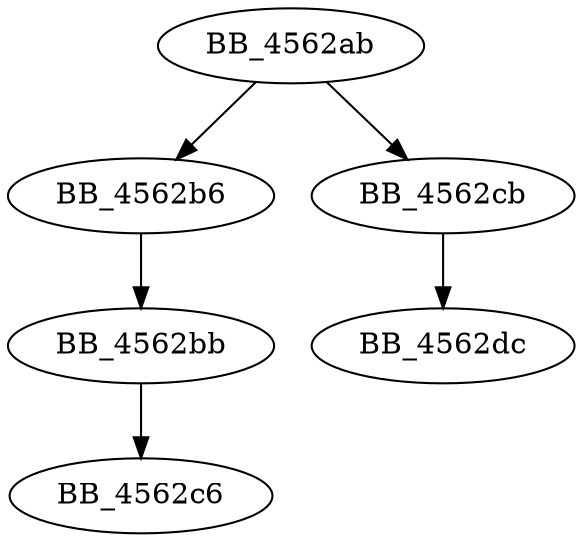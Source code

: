 DiGraph sub_4562AB{
BB_4562ab->BB_4562b6
BB_4562ab->BB_4562cb
BB_4562b6->BB_4562bb
BB_4562bb->BB_4562c6
BB_4562cb->BB_4562dc
}
